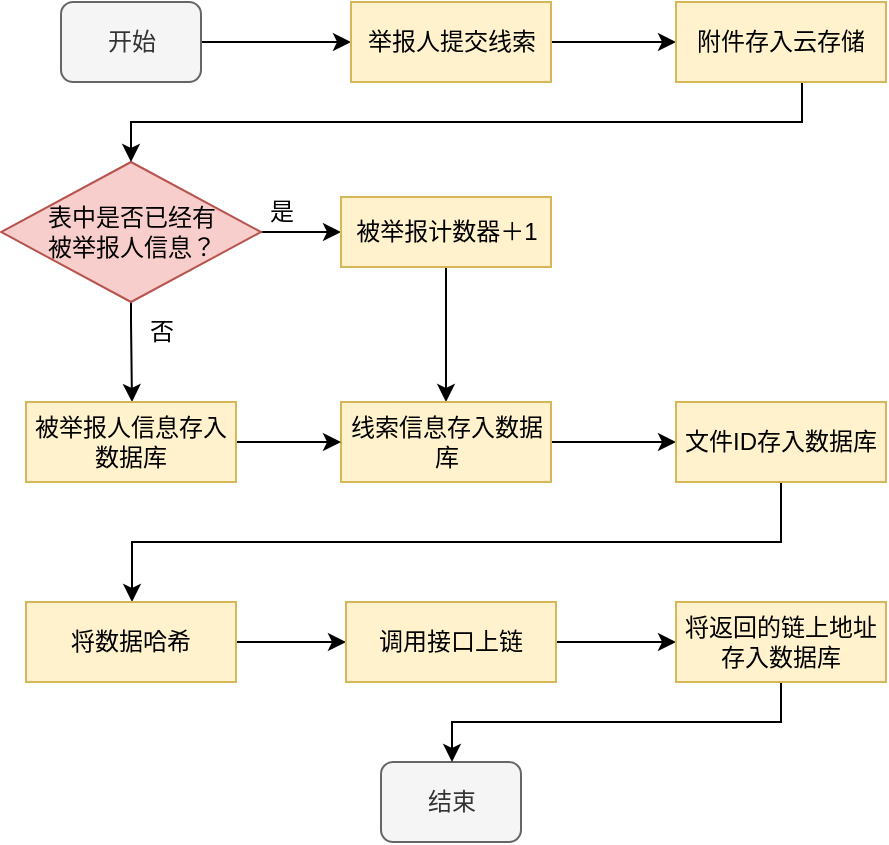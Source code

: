 <mxfile version="18.1.3" type="github">
  <diagram id="qEYKWJYB6lUPqcc3MonS" name="Page-1">
    <mxGraphModel dx="1038" dy="547" grid="1" gridSize="10" guides="1" tooltips="1" connect="1" arrows="1" fold="1" page="1" pageScale="1" pageWidth="827" pageHeight="1169" math="0" shadow="0">
      <root>
        <mxCell id="0" />
        <mxCell id="1" parent="0" />
        <mxCell id="1FDm_MmRjg4e-9KDtzbT-15" value="" style="edgeStyle=orthogonalEdgeStyle;rounded=0;orthogonalLoop=1;jettySize=auto;html=1;" parent="1" source="1FDm_MmRjg4e-9KDtzbT-1" target="1FDm_MmRjg4e-9KDtzbT-3" edge="1">
          <mxGeometry relative="1" as="geometry" />
        </mxCell>
        <mxCell id="1FDm_MmRjg4e-9KDtzbT-1" value="开始" style="rounded=1;whiteSpace=wrap;html=1;fillColor=#f5f5f5;fontColor=#333333;strokeColor=#666666;" parent="1" vertex="1">
          <mxGeometry x="142.5" y="140" width="70" height="40" as="geometry" />
        </mxCell>
        <mxCell id="1FDm_MmRjg4e-9KDtzbT-2" value="结束" style="rounded=1;whiteSpace=wrap;html=1;fillColor=#f5f5f5;fontColor=#333333;strokeColor=#666666;" parent="1" vertex="1">
          <mxGeometry x="302.5" y="520" width="70" height="40" as="geometry" />
        </mxCell>
        <mxCell id="s78n-pDO02RR8vkk9_p3-1" value="" style="edgeStyle=orthogonalEdgeStyle;rounded=0;orthogonalLoop=1;jettySize=auto;html=1;" parent="1" source="1FDm_MmRjg4e-9KDtzbT-3" target="1FDm_MmRjg4e-9KDtzbT-10" edge="1">
          <mxGeometry relative="1" as="geometry" />
        </mxCell>
        <mxCell id="1FDm_MmRjg4e-9KDtzbT-3" value="举报人提交线索" style="rounded=0;whiteSpace=wrap;html=1;fillColor=#fff2cc;strokeColor=#d6b656;" parent="1" vertex="1">
          <mxGeometry x="287.5" y="140" width="100" height="40" as="geometry" />
        </mxCell>
        <mxCell id="1FDm_MmRjg4e-9KDtzbT-20" value="" style="edgeStyle=orthogonalEdgeStyle;rounded=0;orthogonalLoop=1;jettySize=auto;html=1;" parent="1" source="1FDm_MmRjg4e-9KDtzbT-5" target="1FDm_MmRjg4e-9KDtzbT-8" edge="1">
          <mxGeometry relative="1" as="geometry" />
        </mxCell>
        <mxCell id="1FDm_MmRjg4e-9KDtzbT-21" value="" style="edgeStyle=orthogonalEdgeStyle;rounded=0;orthogonalLoop=1;jettySize=auto;html=1;" parent="1" source="1FDm_MmRjg4e-9KDtzbT-5" target="1FDm_MmRjg4e-9KDtzbT-11" edge="1">
          <mxGeometry relative="1" as="geometry">
            <Array as="points">
              <mxPoint x="178" y="300" />
              <mxPoint x="178" y="300" />
            </Array>
          </mxGeometry>
        </mxCell>
        <mxCell id="1FDm_MmRjg4e-9KDtzbT-5" value="表中是否已经有&lt;br&gt;被举报人信息？" style="rhombus;whiteSpace=wrap;html=1;fillColor=#f8cecc;strokeColor=#b85450;" parent="1" vertex="1">
          <mxGeometry x="112.5" y="220" width="130" height="70" as="geometry" />
        </mxCell>
        <mxCell id="s78n-pDO02RR8vkk9_p3-3" style="edgeStyle=orthogonalEdgeStyle;rounded=0;orthogonalLoop=1;jettySize=auto;html=1;entryX=0.5;entryY=0;entryDx=0;entryDy=0;" parent="1" source="1FDm_MmRjg4e-9KDtzbT-8" target="1FDm_MmRjg4e-9KDtzbT-9" edge="1">
          <mxGeometry relative="1" as="geometry" />
        </mxCell>
        <mxCell id="1FDm_MmRjg4e-9KDtzbT-8" value="被举报计数器＋1" style="rounded=0;whiteSpace=wrap;html=1;fillColor=#fff2cc;strokeColor=#d6b656;" parent="1" vertex="1">
          <mxGeometry x="282.5" y="237.5" width="105" height="35" as="geometry" />
        </mxCell>
        <mxCell id="1FDm_MmRjg4e-9KDtzbT-32" value="" style="edgeStyle=orthogonalEdgeStyle;rounded=0;orthogonalLoop=1;jettySize=auto;html=1;" parent="1" source="1FDm_MmRjg4e-9KDtzbT-9" target="1FDm_MmRjg4e-9KDtzbT-13" edge="1">
          <mxGeometry relative="1" as="geometry" />
        </mxCell>
        <mxCell id="1FDm_MmRjg4e-9KDtzbT-9" value="线索信息存入数据库" style="rounded=0;whiteSpace=wrap;html=1;fillColor=#fff2cc;strokeColor=#d6b656;" parent="1" vertex="1">
          <mxGeometry x="282.5" y="340" width="105" height="40" as="geometry" />
        </mxCell>
        <mxCell id="1FDm_MmRjg4e-9KDtzbT-19" value="" style="edgeStyle=orthogonalEdgeStyle;rounded=0;orthogonalLoop=1;jettySize=auto;html=1;entryX=0.5;entryY=0;entryDx=0;entryDy=0;exitX=0.5;exitY=1;exitDx=0;exitDy=0;" parent="1" source="1FDm_MmRjg4e-9KDtzbT-10" target="1FDm_MmRjg4e-9KDtzbT-5" edge="1">
          <mxGeometry relative="1" as="geometry">
            <Array as="points">
              <mxPoint x="513" y="200" />
              <mxPoint x="178" y="200" />
            </Array>
          </mxGeometry>
        </mxCell>
        <mxCell id="1FDm_MmRjg4e-9KDtzbT-10" value="附件存入云存储" style="rounded=0;whiteSpace=wrap;html=1;fillColor=#fff2cc;strokeColor=#d6b656;" parent="1" vertex="1">
          <mxGeometry x="450" y="140" width="105" height="40" as="geometry" />
        </mxCell>
        <mxCell id="1FDm_MmRjg4e-9KDtzbT-31" style="edgeStyle=orthogonalEdgeStyle;rounded=0;orthogonalLoop=1;jettySize=auto;html=1;entryX=0;entryY=0.5;entryDx=0;entryDy=0;" parent="1" source="1FDm_MmRjg4e-9KDtzbT-11" target="1FDm_MmRjg4e-9KDtzbT-9" edge="1">
          <mxGeometry relative="1" as="geometry" />
        </mxCell>
        <mxCell id="1FDm_MmRjg4e-9KDtzbT-11" value="被举报人信息存入数据库" style="rounded=0;whiteSpace=wrap;html=1;fillColor=#fff2cc;strokeColor=#d6b656;" parent="1" vertex="1">
          <mxGeometry x="125" y="340" width="105" height="40" as="geometry" />
        </mxCell>
        <mxCell id="1FDm_MmRjg4e-9KDtzbT-33" style="edgeStyle=orthogonalEdgeStyle;rounded=0;orthogonalLoop=1;jettySize=auto;html=1;" parent="1" source="1FDm_MmRjg4e-9KDtzbT-13" target="1FDm_MmRjg4e-9KDtzbT-28" edge="1">
          <mxGeometry relative="1" as="geometry">
            <Array as="points">
              <mxPoint x="503" y="410" />
              <mxPoint x="178" y="410" />
            </Array>
          </mxGeometry>
        </mxCell>
        <mxCell id="1FDm_MmRjg4e-9KDtzbT-13" value="文件ID存入数据库" style="rounded=0;whiteSpace=wrap;html=1;fillColor=#fff2cc;strokeColor=#d6b656;" parent="1" vertex="1">
          <mxGeometry x="450" y="340" width="105" height="40" as="geometry" />
        </mxCell>
        <mxCell id="1FDm_MmRjg4e-9KDtzbT-25" value="是" style="text;html=1;strokeColor=none;fillColor=none;align=center;verticalAlign=middle;whiteSpace=wrap;rounded=0;" parent="1" vertex="1">
          <mxGeometry x="222.5" y="230" width="60" height="30" as="geometry" />
        </mxCell>
        <mxCell id="1FDm_MmRjg4e-9KDtzbT-26" value="否" style="text;html=1;strokeColor=none;fillColor=none;align=center;verticalAlign=middle;whiteSpace=wrap;rounded=0;" parent="1" vertex="1">
          <mxGeometry x="172.5" y="290" width="40" height="30" as="geometry" />
        </mxCell>
        <mxCell id="1FDm_MmRjg4e-9KDtzbT-34" value="" style="edgeStyle=orthogonalEdgeStyle;rounded=0;orthogonalLoop=1;jettySize=auto;html=1;" parent="1" source="1FDm_MmRjg4e-9KDtzbT-28" target="1FDm_MmRjg4e-9KDtzbT-29" edge="1">
          <mxGeometry relative="1" as="geometry" />
        </mxCell>
        <mxCell id="1FDm_MmRjg4e-9KDtzbT-28" value="将数据哈希" style="rounded=0;whiteSpace=wrap;html=1;fillColor=#fff2cc;strokeColor=#d6b656;" parent="1" vertex="1">
          <mxGeometry x="125" y="440" width="105" height="40" as="geometry" />
        </mxCell>
        <mxCell id="s_8bfUnDOiDPgCtgCn1w-2" value="" style="edgeStyle=orthogonalEdgeStyle;rounded=0;orthogonalLoop=1;jettySize=auto;html=1;" edge="1" parent="1" source="1FDm_MmRjg4e-9KDtzbT-29" target="s_8bfUnDOiDPgCtgCn1w-1">
          <mxGeometry relative="1" as="geometry" />
        </mxCell>
        <mxCell id="1FDm_MmRjg4e-9KDtzbT-29" value="调用接口上链" style="rounded=0;whiteSpace=wrap;html=1;fillColor=#fff2cc;strokeColor=#d6b656;" parent="1" vertex="1">
          <mxGeometry x="285" y="440" width="105" height="40" as="geometry" />
        </mxCell>
        <mxCell id="s_8bfUnDOiDPgCtgCn1w-3" style="edgeStyle=orthogonalEdgeStyle;rounded=0;orthogonalLoop=1;jettySize=auto;html=1;" edge="1" parent="1" source="s_8bfUnDOiDPgCtgCn1w-1" target="1FDm_MmRjg4e-9KDtzbT-2">
          <mxGeometry relative="1" as="geometry">
            <Array as="points">
              <mxPoint x="503" y="500" />
              <mxPoint x="338" y="500" />
            </Array>
          </mxGeometry>
        </mxCell>
        <mxCell id="s_8bfUnDOiDPgCtgCn1w-1" value="将返回的链上地址存入数据库" style="rounded=0;whiteSpace=wrap;html=1;fillColor=#fff2cc;strokeColor=#d6b656;" vertex="1" parent="1">
          <mxGeometry x="450" y="440" width="105" height="40" as="geometry" />
        </mxCell>
      </root>
    </mxGraphModel>
  </diagram>
</mxfile>
